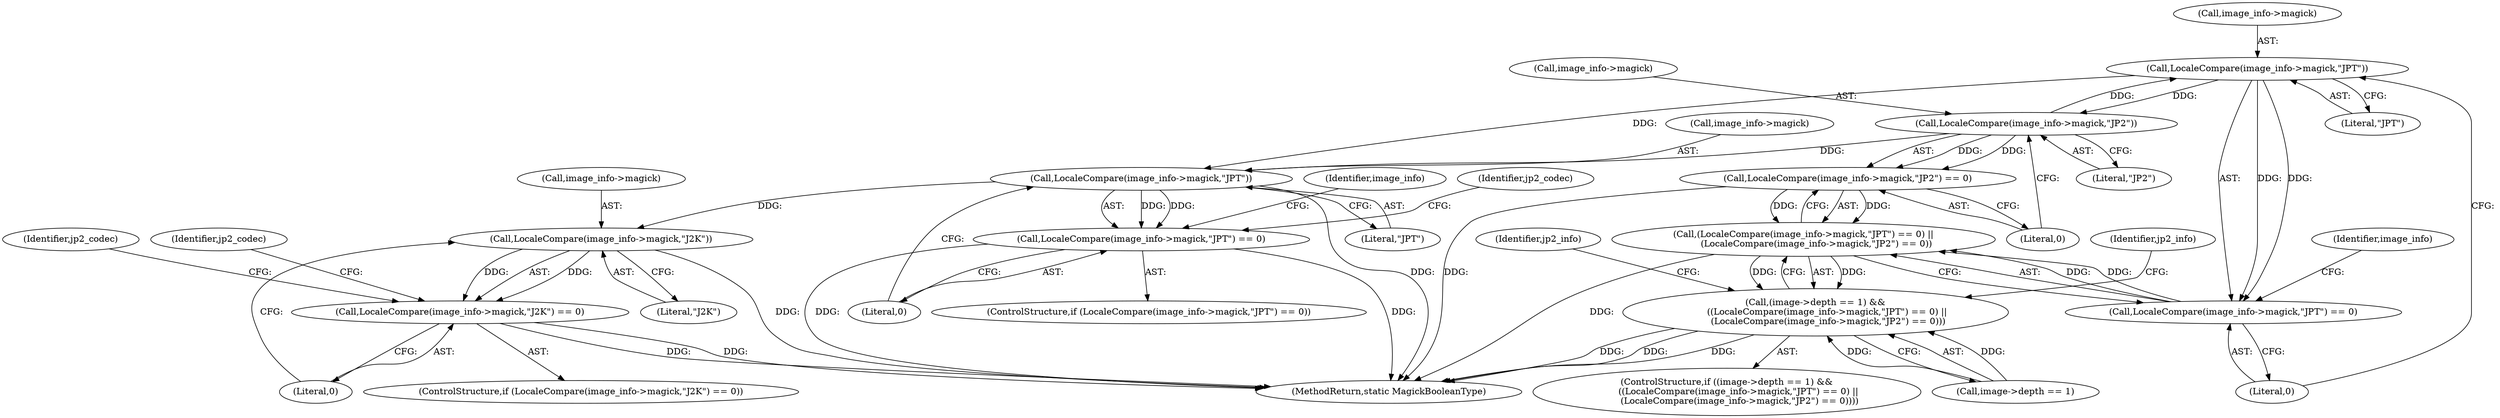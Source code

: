 digraph "0_ImageMagick_3d5ac8c20846871f1eb3068b65f93da7cd33bfd0_0@pointer" {
"1000726" [label="(Call,LocaleCompare(image_info->magick,\"JPT\"))"];
"1000733" [label="(Call,LocaleCompare(image_info->magick,\"JP2\"))"];
"1000726" [label="(Call,LocaleCompare(image_info->magick,\"JPT\"))"];
"1000725" [label="(Call,LocaleCompare(image_info->magick,\"JPT\") == 0)"];
"1000724" [label="(Call,(LocaleCompare(image_info->magick,\"JPT\") == 0) ||\n         (LocaleCompare(image_info->magick,\"JP2\") == 0))"];
"1000718" [label="(Call,(image->depth == 1) &&\n        ((LocaleCompare(image_info->magick,\"JPT\") == 0) ||\n         (LocaleCompare(image_info->magick,\"JP2\") == 0)))"];
"1001173" [label="(Call,LocaleCompare(image_info->magick,\"JPT\"))"];
"1001172" [label="(Call,LocaleCompare(image_info->magick,\"JPT\") == 0)"];
"1001186" [label="(Call,LocaleCompare(image_info->magick,\"J2K\"))"];
"1001185" [label="(Call,LocaleCompare(image_info->magick,\"J2K\") == 0)"];
"1000732" [label="(Call,LocaleCompare(image_info->magick,\"JP2\") == 0)"];
"1000718" [label="(Call,(image->depth == 1) &&\n        ((LocaleCompare(image_info->magick,\"JPT\") == 0) ||\n         (LocaleCompare(image_info->magick,\"JP2\") == 0)))"];
"1001172" [label="(Call,LocaleCompare(image_info->magick,\"JPT\") == 0)"];
"1000734" [label="(Call,image_info->magick)"];
"1000732" [label="(Call,LocaleCompare(image_info->magick,\"JP2\") == 0)"];
"1001174" [label="(Call,image_info->magick)"];
"1000731" [label="(Literal,0)"];
"1001190" [label="(Literal,\"J2K\")"];
"1000738" [label="(Literal,0)"];
"1000724" [label="(Call,(LocaleCompare(image_info->magick,\"JPT\") == 0) ||\n         (LocaleCompare(image_info->magick,\"JP2\") == 0))"];
"1001187" [label="(Call,image_info->magick)"];
"1000730" [label="(Literal,\"JPT\")"];
"1000755" [label="(Identifier,jp2_info)"];
"1001193" [label="(Identifier,jp2_codec)"];
"1000743" [label="(Identifier,jp2_info)"];
"1001178" [label="(Literal,0)"];
"1001297" [label="(MethodReturn,static MagickBooleanType)"];
"1001191" [label="(Literal,0)"];
"1001173" [label="(Call,LocaleCompare(image_info->magick,\"JPT\"))"];
"1001198" [label="(Identifier,jp2_codec)"];
"1001180" [label="(Identifier,jp2_codec)"];
"1000725" [label="(Call,LocaleCompare(image_info->magick,\"JPT\") == 0)"];
"1001171" [label="(ControlStructure,if (LocaleCompare(image_info->magick,\"JPT\") == 0))"];
"1001186" [label="(Call,LocaleCompare(image_info->magick,\"J2K\"))"];
"1001185" [label="(Call,LocaleCompare(image_info->magick,\"J2K\") == 0)"];
"1000735" [label="(Identifier,image_info)"];
"1000717" [label="(ControlStructure,if ((image->depth == 1) &&\n        ((LocaleCompare(image_info->magick,\"JPT\") == 0) ||\n         (LocaleCompare(image_info->magick,\"JP2\") == 0))))"];
"1000737" [label="(Literal,\"JP2\")"];
"1000726" [label="(Call,LocaleCompare(image_info->magick,\"JPT\"))"];
"1001188" [label="(Identifier,image_info)"];
"1001177" [label="(Literal,\"JPT\")"];
"1001184" [label="(ControlStructure,if (LocaleCompare(image_info->magick,\"J2K\") == 0))"];
"1000719" [label="(Call,image->depth == 1)"];
"1000727" [label="(Call,image_info->magick)"];
"1000733" [label="(Call,LocaleCompare(image_info->magick,\"JP2\"))"];
"1000726" -> "1000725"  [label="AST: "];
"1000726" -> "1000730"  [label="CFG: "];
"1000727" -> "1000726"  [label="AST: "];
"1000730" -> "1000726"  [label="AST: "];
"1000731" -> "1000726"  [label="CFG: "];
"1000726" -> "1000725"  [label="DDG: "];
"1000726" -> "1000725"  [label="DDG: "];
"1000733" -> "1000726"  [label="DDG: "];
"1000726" -> "1000733"  [label="DDG: "];
"1000726" -> "1001173"  [label="DDG: "];
"1000733" -> "1000732"  [label="AST: "];
"1000733" -> "1000737"  [label="CFG: "];
"1000734" -> "1000733"  [label="AST: "];
"1000737" -> "1000733"  [label="AST: "];
"1000738" -> "1000733"  [label="CFG: "];
"1000733" -> "1000732"  [label="DDG: "];
"1000733" -> "1000732"  [label="DDG: "];
"1000733" -> "1001173"  [label="DDG: "];
"1000725" -> "1000724"  [label="AST: "];
"1000725" -> "1000731"  [label="CFG: "];
"1000731" -> "1000725"  [label="AST: "];
"1000735" -> "1000725"  [label="CFG: "];
"1000724" -> "1000725"  [label="CFG: "];
"1000725" -> "1000724"  [label="DDG: "];
"1000725" -> "1000724"  [label="DDG: "];
"1000724" -> "1000718"  [label="AST: "];
"1000724" -> "1000732"  [label="CFG: "];
"1000732" -> "1000724"  [label="AST: "];
"1000718" -> "1000724"  [label="CFG: "];
"1000724" -> "1001297"  [label="DDG: "];
"1000724" -> "1000718"  [label="DDG: "];
"1000724" -> "1000718"  [label="DDG: "];
"1000732" -> "1000724"  [label="DDG: "];
"1000732" -> "1000724"  [label="DDG: "];
"1000718" -> "1000717"  [label="AST: "];
"1000718" -> "1000719"  [label="CFG: "];
"1000719" -> "1000718"  [label="AST: "];
"1000743" -> "1000718"  [label="CFG: "];
"1000755" -> "1000718"  [label="CFG: "];
"1000718" -> "1001297"  [label="DDG: "];
"1000718" -> "1001297"  [label="DDG: "];
"1000718" -> "1001297"  [label="DDG: "];
"1000719" -> "1000718"  [label="DDG: "];
"1000719" -> "1000718"  [label="DDG: "];
"1001173" -> "1001172"  [label="AST: "];
"1001173" -> "1001177"  [label="CFG: "];
"1001174" -> "1001173"  [label="AST: "];
"1001177" -> "1001173"  [label="AST: "];
"1001178" -> "1001173"  [label="CFG: "];
"1001173" -> "1001297"  [label="DDG: "];
"1001173" -> "1001172"  [label="DDG: "];
"1001173" -> "1001172"  [label="DDG: "];
"1001173" -> "1001186"  [label="DDG: "];
"1001172" -> "1001171"  [label="AST: "];
"1001172" -> "1001178"  [label="CFG: "];
"1001178" -> "1001172"  [label="AST: "];
"1001180" -> "1001172"  [label="CFG: "];
"1001188" -> "1001172"  [label="CFG: "];
"1001172" -> "1001297"  [label="DDG: "];
"1001172" -> "1001297"  [label="DDG: "];
"1001186" -> "1001185"  [label="AST: "];
"1001186" -> "1001190"  [label="CFG: "];
"1001187" -> "1001186"  [label="AST: "];
"1001190" -> "1001186"  [label="AST: "];
"1001191" -> "1001186"  [label="CFG: "];
"1001186" -> "1001297"  [label="DDG: "];
"1001186" -> "1001185"  [label="DDG: "];
"1001186" -> "1001185"  [label="DDG: "];
"1001185" -> "1001184"  [label="AST: "];
"1001185" -> "1001191"  [label="CFG: "];
"1001191" -> "1001185"  [label="AST: "];
"1001193" -> "1001185"  [label="CFG: "];
"1001198" -> "1001185"  [label="CFG: "];
"1001185" -> "1001297"  [label="DDG: "];
"1001185" -> "1001297"  [label="DDG: "];
"1000732" -> "1000738"  [label="CFG: "];
"1000738" -> "1000732"  [label="AST: "];
"1000732" -> "1001297"  [label="DDG: "];
}
